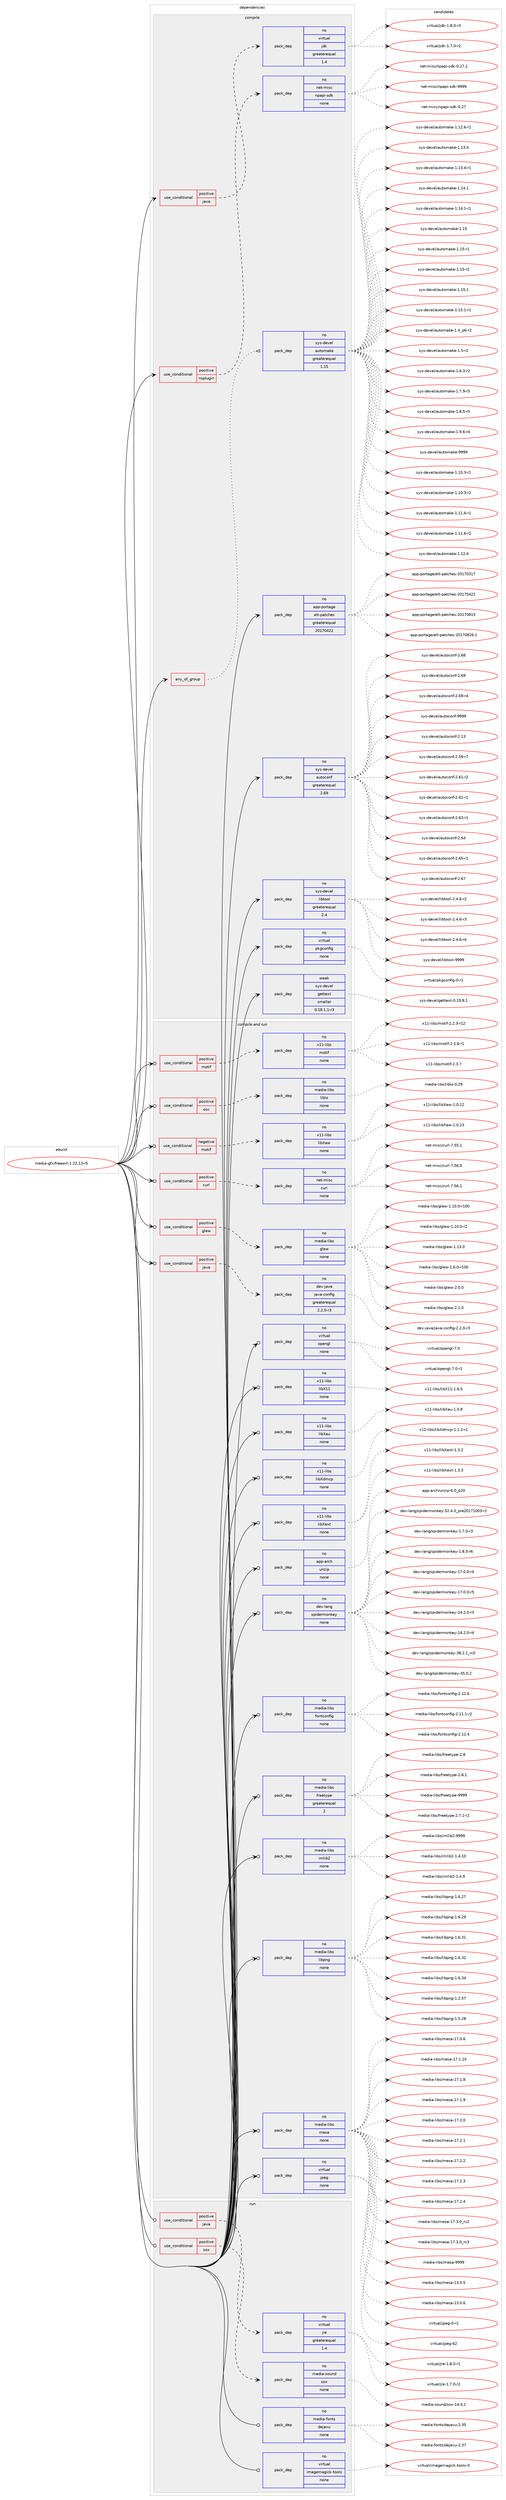 digraph prolog {

# *************
# Graph options
# *************

newrank=true;
concentrate=true;
compound=true;
graph [rankdir=LR,fontname=Helvetica,fontsize=10,ranksep=1.5];#, ranksep=2.5, nodesep=0.2];
edge  [arrowhead=vee];
node  [fontname=Helvetica,fontsize=10];

# **********
# The ebuild
# **********

subgraph cluster_leftcol {
color=gray;
rank=same;
label=<<i>ebuild</i>>;
id [label="media-gfx/freewrl-1.22.13-r5", color=red, width=4, href="../media-gfx/freewrl-1.22.13-r5.svg"];
}

# ****************
# The dependencies
# ****************

subgraph cluster_midcol {
color=gray;
label=<<i>dependencies</i>>;
subgraph cluster_compile {
fillcolor="#eeeeee";
style=filled;
label=<<i>compile</i>>;
subgraph any5252 {
dependency352896 [label=<<TABLE BORDER="0" CELLBORDER="1" CELLSPACING="0" CELLPADDING="4"><TR><TD CELLPADDING="10">any_of_group</TD></TR></TABLE>>, shape=none, color=red];subgraph pack260228 {
dependency352897 [label=<<TABLE BORDER="0" CELLBORDER="1" CELLSPACING="0" CELLPADDING="4" WIDTH="220"><TR><TD ROWSPAN="6" CELLPADDING="30">pack_dep</TD></TR><TR><TD WIDTH="110">no</TD></TR><TR><TD>sys-devel</TD></TR><TR><TD>automake</TD></TR><TR><TD>greaterequal</TD></TR><TR><TD>1.15</TD></TR></TABLE>>, shape=none, color=blue];
}
dependency352896:e -> dependency352897:w [weight=20,style="dotted",arrowhead="oinv"];
}
id:e -> dependency352896:w [weight=20,style="solid",arrowhead="vee"];
subgraph cond87311 {
dependency352898 [label=<<TABLE BORDER="0" CELLBORDER="1" CELLSPACING="0" CELLPADDING="4"><TR><TD ROWSPAN="3" CELLPADDING="10">use_conditional</TD></TR><TR><TD>positive</TD></TR><TR><TD>java</TD></TR></TABLE>>, shape=none, color=red];
subgraph pack260229 {
dependency352899 [label=<<TABLE BORDER="0" CELLBORDER="1" CELLSPACING="0" CELLPADDING="4" WIDTH="220"><TR><TD ROWSPAN="6" CELLPADDING="30">pack_dep</TD></TR><TR><TD WIDTH="110">no</TD></TR><TR><TD>virtual</TD></TR><TR><TD>jdk</TD></TR><TR><TD>greaterequal</TD></TR><TR><TD>1.4</TD></TR></TABLE>>, shape=none, color=blue];
}
dependency352898:e -> dependency352899:w [weight=20,style="dashed",arrowhead="vee"];
}
id:e -> dependency352898:w [weight=20,style="solid",arrowhead="vee"];
subgraph cond87312 {
dependency352900 [label=<<TABLE BORDER="0" CELLBORDER="1" CELLSPACING="0" CELLPADDING="4"><TR><TD ROWSPAN="3" CELLPADDING="10">use_conditional</TD></TR><TR><TD>positive</TD></TR><TR><TD>nsplugin</TD></TR></TABLE>>, shape=none, color=red];
subgraph pack260230 {
dependency352901 [label=<<TABLE BORDER="0" CELLBORDER="1" CELLSPACING="0" CELLPADDING="4" WIDTH="220"><TR><TD ROWSPAN="6" CELLPADDING="30">pack_dep</TD></TR><TR><TD WIDTH="110">no</TD></TR><TR><TD>net-misc</TD></TR><TR><TD>npapi-sdk</TD></TR><TR><TD>none</TD></TR><TR><TD></TD></TR></TABLE>>, shape=none, color=blue];
}
dependency352900:e -> dependency352901:w [weight=20,style="dashed",arrowhead="vee"];
}
id:e -> dependency352900:w [weight=20,style="solid",arrowhead="vee"];
subgraph pack260231 {
dependency352902 [label=<<TABLE BORDER="0" CELLBORDER="1" CELLSPACING="0" CELLPADDING="4" WIDTH="220"><TR><TD ROWSPAN="6" CELLPADDING="30">pack_dep</TD></TR><TR><TD WIDTH="110">no</TD></TR><TR><TD>app-portage</TD></TR><TR><TD>elt-patches</TD></TR><TR><TD>greaterequal</TD></TR><TR><TD>20170422</TD></TR></TABLE>>, shape=none, color=blue];
}
id:e -> dependency352902:w [weight=20,style="solid",arrowhead="vee"];
subgraph pack260232 {
dependency352903 [label=<<TABLE BORDER="0" CELLBORDER="1" CELLSPACING="0" CELLPADDING="4" WIDTH="220"><TR><TD ROWSPAN="6" CELLPADDING="30">pack_dep</TD></TR><TR><TD WIDTH="110">no</TD></TR><TR><TD>sys-devel</TD></TR><TR><TD>autoconf</TD></TR><TR><TD>greaterequal</TD></TR><TR><TD>2.69</TD></TR></TABLE>>, shape=none, color=blue];
}
id:e -> dependency352903:w [weight=20,style="solid",arrowhead="vee"];
subgraph pack260233 {
dependency352904 [label=<<TABLE BORDER="0" CELLBORDER="1" CELLSPACING="0" CELLPADDING="4" WIDTH="220"><TR><TD ROWSPAN="6" CELLPADDING="30">pack_dep</TD></TR><TR><TD WIDTH="110">no</TD></TR><TR><TD>sys-devel</TD></TR><TR><TD>libtool</TD></TR><TR><TD>greaterequal</TD></TR><TR><TD>2.4</TD></TR></TABLE>>, shape=none, color=blue];
}
id:e -> dependency352904:w [weight=20,style="solid",arrowhead="vee"];
subgraph pack260234 {
dependency352905 [label=<<TABLE BORDER="0" CELLBORDER="1" CELLSPACING="0" CELLPADDING="4" WIDTH="220"><TR><TD ROWSPAN="6" CELLPADDING="30">pack_dep</TD></TR><TR><TD WIDTH="110">no</TD></TR><TR><TD>virtual</TD></TR><TR><TD>pkgconfig</TD></TR><TR><TD>none</TD></TR><TR><TD></TD></TR></TABLE>>, shape=none, color=blue];
}
id:e -> dependency352905:w [weight=20,style="solid",arrowhead="vee"];
subgraph pack260235 {
dependency352906 [label=<<TABLE BORDER="0" CELLBORDER="1" CELLSPACING="0" CELLPADDING="4" WIDTH="220"><TR><TD ROWSPAN="6" CELLPADDING="30">pack_dep</TD></TR><TR><TD WIDTH="110">weak</TD></TR><TR><TD>sys-devel</TD></TR><TR><TD>gettext</TD></TR><TR><TD>smaller</TD></TR><TR><TD>0.18.1.1-r3</TD></TR></TABLE>>, shape=none, color=blue];
}
id:e -> dependency352906:w [weight=20,style="solid",arrowhead="vee"];
}
subgraph cluster_compileandrun {
fillcolor="#eeeeee";
style=filled;
label=<<i>compile and run</i>>;
subgraph cond87313 {
dependency352907 [label=<<TABLE BORDER="0" CELLBORDER="1" CELLSPACING="0" CELLPADDING="4"><TR><TD ROWSPAN="3" CELLPADDING="10">use_conditional</TD></TR><TR><TD>negative</TD></TR><TR><TD>motif</TD></TR></TABLE>>, shape=none, color=red];
subgraph pack260236 {
dependency352908 [label=<<TABLE BORDER="0" CELLBORDER="1" CELLSPACING="0" CELLPADDING="4" WIDTH="220"><TR><TD ROWSPAN="6" CELLPADDING="30">pack_dep</TD></TR><TR><TD WIDTH="110">no</TD></TR><TR><TD>x11-libs</TD></TR><TR><TD>libXaw</TD></TR><TR><TD>none</TD></TR><TR><TD></TD></TR></TABLE>>, shape=none, color=blue];
}
dependency352907:e -> dependency352908:w [weight=20,style="dashed",arrowhead="vee"];
}
id:e -> dependency352907:w [weight=20,style="solid",arrowhead="odotvee"];
subgraph cond87314 {
dependency352909 [label=<<TABLE BORDER="0" CELLBORDER="1" CELLSPACING="0" CELLPADDING="4"><TR><TD ROWSPAN="3" CELLPADDING="10">use_conditional</TD></TR><TR><TD>positive</TD></TR><TR><TD>curl</TD></TR></TABLE>>, shape=none, color=red];
subgraph pack260237 {
dependency352910 [label=<<TABLE BORDER="0" CELLBORDER="1" CELLSPACING="0" CELLPADDING="4" WIDTH="220"><TR><TD ROWSPAN="6" CELLPADDING="30">pack_dep</TD></TR><TR><TD WIDTH="110">no</TD></TR><TR><TD>net-misc</TD></TR><TR><TD>curl</TD></TR><TR><TD>none</TD></TR><TR><TD></TD></TR></TABLE>>, shape=none, color=blue];
}
dependency352909:e -> dependency352910:w [weight=20,style="dashed",arrowhead="vee"];
}
id:e -> dependency352909:w [weight=20,style="solid",arrowhead="odotvee"];
subgraph cond87315 {
dependency352911 [label=<<TABLE BORDER="0" CELLBORDER="1" CELLSPACING="0" CELLPADDING="4"><TR><TD ROWSPAN="3" CELLPADDING="10">use_conditional</TD></TR><TR><TD>positive</TD></TR><TR><TD>glew</TD></TR></TABLE>>, shape=none, color=red];
subgraph pack260238 {
dependency352912 [label=<<TABLE BORDER="0" CELLBORDER="1" CELLSPACING="0" CELLPADDING="4" WIDTH="220"><TR><TD ROWSPAN="6" CELLPADDING="30">pack_dep</TD></TR><TR><TD WIDTH="110">no</TD></TR><TR><TD>media-libs</TD></TR><TR><TD>glew</TD></TR><TR><TD>none</TD></TR><TR><TD></TD></TR></TABLE>>, shape=none, color=blue];
}
dependency352911:e -> dependency352912:w [weight=20,style="dashed",arrowhead="vee"];
}
id:e -> dependency352911:w [weight=20,style="solid",arrowhead="odotvee"];
subgraph cond87316 {
dependency352913 [label=<<TABLE BORDER="0" CELLBORDER="1" CELLSPACING="0" CELLPADDING="4"><TR><TD ROWSPAN="3" CELLPADDING="10">use_conditional</TD></TR><TR><TD>positive</TD></TR><TR><TD>java</TD></TR></TABLE>>, shape=none, color=red];
subgraph pack260239 {
dependency352914 [label=<<TABLE BORDER="0" CELLBORDER="1" CELLSPACING="0" CELLPADDING="4" WIDTH="220"><TR><TD ROWSPAN="6" CELLPADDING="30">pack_dep</TD></TR><TR><TD WIDTH="110">no</TD></TR><TR><TD>dev-java</TD></TR><TR><TD>java-config</TD></TR><TR><TD>greaterequal</TD></TR><TR><TD>2.2.0-r3</TD></TR></TABLE>>, shape=none, color=blue];
}
dependency352913:e -> dependency352914:w [weight=20,style="dashed",arrowhead="vee"];
}
id:e -> dependency352913:w [weight=20,style="solid",arrowhead="odotvee"];
subgraph cond87317 {
dependency352915 [label=<<TABLE BORDER="0" CELLBORDER="1" CELLSPACING="0" CELLPADDING="4"><TR><TD ROWSPAN="3" CELLPADDING="10">use_conditional</TD></TR><TR><TD>positive</TD></TR><TR><TD>motif</TD></TR></TABLE>>, shape=none, color=red];
subgraph pack260240 {
dependency352916 [label=<<TABLE BORDER="0" CELLBORDER="1" CELLSPACING="0" CELLPADDING="4" WIDTH="220"><TR><TD ROWSPAN="6" CELLPADDING="30">pack_dep</TD></TR><TR><TD WIDTH="110">no</TD></TR><TR><TD>x11-libs</TD></TR><TR><TD>motif</TD></TR><TR><TD>none</TD></TR><TR><TD></TD></TR></TABLE>>, shape=none, color=blue];
}
dependency352915:e -> dependency352916:w [weight=20,style="dashed",arrowhead="vee"];
}
id:e -> dependency352915:w [weight=20,style="solid",arrowhead="odotvee"];
subgraph cond87318 {
dependency352917 [label=<<TABLE BORDER="0" CELLBORDER="1" CELLSPACING="0" CELLPADDING="4"><TR><TD ROWSPAN="3" CELLPADDING="10">use_conditional</TD></TR><TR><TD>positive</TD></TR><TR><TD>osc</TD></TR></TABLE>>, shape=none, color=red];
subgraph pack260241 {
dependency352918 [label=<<TABLE BORDER="0" CELLBORDER="1" CELLSPACING="0" CELLPADDING="4" WIDTH="220"><TR><TD ROWSPAN="6" CELLPADDING="30">pack_dep</TD></TR><TR><TD WIDTH="110">no</TD></TR><TR><TD>media-libs</TD></TR><TR><TD>liblo</TD></TR><TR><TD>none</TD></TR><TR><TD></TD></TR></TABLE>>, shape=none, color=blue];
}
dependency352917:e -> dependency352918:w [weight=20,style="dashed",arrowhead="vee"];
}
id:e -> dependency352917:w [weight=20,style="solid",arrowhead="odotvee"];
subgraph pack260242 {
dependency352919 [label=<<TABLE BORDER="0" CELLBORDER="1" CELLSPACING="0" CELLPADDING="4" WIDTH="220"><TR><TD ROWSPAN="6" CELLPADDING="30">pack_dep</TD></TR><TR><TD WIDTH="110">no</TD></TR><TR><TD>app-arch</TD></TR><TR><TD>unzip</TD></TR><TR><TD>none</TD></TR><TR><TD></TD></TR></TABLE>>, shape=none, color=blue];
}
id:e -> dependency352919:w [weight=20,style="solid",arrowhead="odotvee"];
subgraph pack260243 {
dependency352920 [label=<<TABLE BORDER="0" CELLBORDER="1" CELLSPACING="0" CELLPADDING="4" WIDTH="220"><TR><TD ROWSPAN="6" CELLPADDING="30">pack_dep</TD></TR><TR><TD WIDTH="110">no</TD></TR><TR><TD>dev-lang</TD></TR><TR><TD>spidermonkey</TD></TR><TR><TD>none</TD></TR><TR><TD></TD></TR></TABLE>>, shape=none, color=blue];
}
id:e -> dependency352920:w [weight=20,style="solid",arrowhead="odotvee"];
subgraph pack260244 {
dependency352921 [label=<<TABLE BORDER="0" CELLBORDER="1" CELLSPACING="0" CELLPADDING="4" WIDTH="220"><TR><TD ROWSPAN="6" CELLPADDING="30">pack_dep</TD></TR><TR><TD WIDTH="110">no</TD></TR><TR><TD>media-libs</TD></TR><TR><TD>fontconfig</TD></TR><TR><TD>none</TD></TR><TR><TD></TD></TR></TABLE>>, shape=none, color=blue];
}
id:e -> dependency352921:w [weight=20,style="solid",arrowhead="odotvee"];
subgraph pack260245 {
dependency352922 [label=<<TABLE BORDER="0" CELLBORDER="1" CELLSPACING="0" CELLPADDING="4" WIDTH="220"><TR><TD ROWSPAN="6" CELLPADDING="30">pack_dep</TD></TR><TR><TD WIDTH="110">no</TD></TR><TR><TD>media-libs</TD></TR><TR><TD>freetype</TD></TR><TR><TD>greaterequal</TD></TR><TR><TD>2</TD></TR></TABLE>>, shape=none, color=blue];
}
id:e -> dependency352922:w [weight=20,style="solid",arrowhead="odotvee"];
subgraph pack260246 {
dependency352923 [label=<<TABLE BORDER="0" CELLBORDER="1" CELLSPACING="0" CELLPADDING="4" WIDTH="220"><TR><TD ROWSPAN="6" CELLPADDING="30">pack_dep</TD></TR><TR><TD WIDTH="110">no</TD></TR><TR><TD>media-libs</TD></TR><TR><TD>imlib2</TD></TR><TR><TD>none</TD></TR><TR><TD></TD></TR></TABLE>>, shape=none, color=blue];
}
id:e -> dependency352923:w [weight=20,style="solid",arrowhead="odotvee"];
subgraph pack260247 {
dependency352924 [label=<<TABLE BORDER="0" CELLBORDER="1" CELLSPACING="0" CELLPADDING="4" WIDTH="220"><TR><TD ROWSPAN="6" CELLPADDING="30">pack_dep</TD></TR><TR><TD WIDTH="110">no</TD></TR><TR><TD>media-libs</TD></TR><TR><TD>libpng</TD></TR><TR><TD>none</TD></TR><TR><TD></TD></TR></TABLE>>, shape=none, color=blue];
}
id:e -> dependency352924:w [weight=20,style="solid",arrowhead="odotvee"];
subgraph pack260248 {
dependency352925 [label=<<TABLE BORDER="0" CELLBORDER="1" CELLSPACING="0" CELLPADDING="4" WIDTH="220"><TR><TD ROWSPAN="6" CELLPADDING="30">pack_dep</TD></TR><TR><TD WIDTH="110">no</TD></TR><TR><TD>media-libs</TD></TR><TR><TD>mesa</TD></TR><TR><TD>none</TD></TR><TR><TD></TD></TR></TABLE>>, shape=none, color=blue];
}
id:e -> dependency352925:w [weight=20,style="solid",arrowhead="odotvee"];
subgraph pack260249 {
dependency352926 [label=<<TABLE BORDER="0" CELLBORDER="1" CELLSPACING="0" CELLPADDING="4" WIDTH="220"><TR><TD ROWSPAN="6" CELLPADDING="30">pack_dep</TD></TR><TR><TD WIDTH="110">no</TD></TR><TR><TD>virtual</TD></TR><TR><TD>jpeg</TD></TR><TR><TD>none</TD></TR><TR><TD></TD></TR></TABLE>>, shape=none, color=blue];
}
id:e -> dependency352926:w [weight=20,style="solid",arrowhead="odotvee"];
subgraph pack260250 {
dependency352927 [label=<<TABLE BORDER="0" CELLBORDER="1" CELLSPACING="0" CELLPADDING="4" WIDTH="220"><TR><TD ROWSPAN="6" CELLPADDING="30">pack_dep</TD></TR><TR><TD WIDTH="110">no</TD></TR><TR><TD>virtual</TD></TR><TR><TD>opengl</TD></TR><TR><TD>none</TD></TR><TR><TD></TD></TR></TABLE>>, shape=none, color=blue];
}
id:e -> dependency352927:w [weight=20,style="solid",arrowhead="odotvee"];
subgraph pack260251 {
dependency352928 [label=<<TABLE BORDER="0" CELLBORDER="1" CELLSPACING="0" CELLPADDING="4" WIDTH="220"><TR><TD ROWSPAN="6" CELLPADDING="30">pack_dep</TD></TR><TR><TD WIDTH="110">no</TD></TR><TR><TD>x11-libs</TD></TR><TR><TD>libX11</TD></TR><TR><TD>none</TD></TR><TR><TD></TD></TR></TABLE>>, shape=none, color=blue];
}
id:e -> dependency352928:w [weight=20,style="solid",arrowhead="odotvee"];
subgraph pack260252 {
dependency352929 [label=<<TABLE BORDER="0" CELLBORDER="1" CELLSPACING="0" CELLPADDING="4" WIDTH="220"><TR><TD ROWSPAN="6" CELLPADDING="30">pack_dep</TD></TR><TR><TD WIDTH="110">no</TD></TR><TR><TD>x11-libs</TD></TR><TR><TD>libXau</TD></TR><TR><TD>none</TD></TR><TR><TD></TD></TR></TABLE>>, shape=none, color=blue];
}
id:e -> dependency352929:w [weight=20,style="solid",arrowhead="odotvee"];
subgraph pack260253 {
dependency352930 [label=<<TABLE BORDER="0" CELLBORDER="1" CELLSPACING="0" CELLPADDING="4" WIDTH="220"><TR><TD ROWSPAN="6" CELLPADDING="30">pack_dep</TD></TR><TR><TD WIDTH="110">no</TD></TR><TR><TD>x11-libs</TD></TR><TR><TD>libXdmcp</TD></TR><TR><TD>none</TD></TR><TR><TD></TD></TR></TABLE>>, shape=none, color=blue];
}
id:e -> dependency352930:w [weight=20,style="solid",arrowhead="odotvee"];
subgraph pack260254 {
dependency352931 [label=<<TABLE BORDER="0" CELLBORDER="1" CELLSPACING="0" CELLPADDING="4" WIDTH="220"><TR><TD ROWSPAN="6" CELLPADDING="30">pack_dep</TD></TR><TR><TD WIDTH="110">no</TD></TR><TR><TD>x11-libs</TD></TR><TR><TD>libXext</TD></TR><TR><TD>none</TD></TR><TR><TD></TD></TR></TABLE>>, shape=none, color=blue];
}
id:e -> dependency352931:w [weight=20,style="solid",arrowhead="odotvee"];
}
subgraph cluster_run {
fillcolor="#eeeeee";
style=filled;
label=<<i>run</i>>;
subgraph cond87319 {
dependency352932 [label=<<TABLE BORDER="0" CELLBORDER="1" CELLSPACING="0" CELLPADDING="4"><TR><TD ROWSPAN="3" CELLPADDING="10">use_conditional</TD></TR><TR><TD>positive</TD></TR><TR><TD>java</TD></TR></TABLE>>, shape=none, color=red];
subgraph pack260255 {
dependency352933 [label=<<TABLE BORDER="0" CELLBORDER="1" CELLSPACING="0" CELLPADDING="4" WIDTH="220"><TR><TD ROWSPAN="6" CELLPADDING="30">pack_dep</TD></TR><TR><TD WIDTH="110">no</TD></TR><TR><TD>virtual</TD></TR><TR><TD>jre</TD></TR><TR><TD>greaterequal</TD></TR><TR><TD>1.4</TD></TR></TABLE>>, shape=none, color=blue];
}
dependency352932:e -> dependency352933:w [weight=20,style="dashed",arrowhead="vee"];
}
id:e -> dependency352932:w [weight=20,style="solid",arrowhead="odot"];
subgraph cond87320 {
dependency352934 [label=<<TABLE BORDER="0" CELLBORDER="1" CELLSPACING="0" CELLPADDING="4"><TR><TD ROWSPAN="3" CELLPADDING="10">use_conditional</TD></TR><TR><TD>positive</TD></TR><TR><TD>sox</TD></TR></TABLE>>, shape=none, color=red];
subgraph pack260256 {
dependency352935 [label=<<TABLE BORDER="0" CELLBORDER="1" CELLSPACING="0" CELLPADDING="4" WIDTH="220"><TR><TD ROWSPAN="6" CELLPADDING="30">pack_dep</TD></TR><TR><TD WIDTH="110">no</TD></TR><TR><TD>media-sound</TD></TR><TR><TD>sox</TD></TR><TR><TD>none</TD></TR><TR><TD></TD></TR></TABLE>>, shape=none, color=blue];
}
dependency352934:e -> dependency352935:w [weight=20,style="dashed",arrowhead="vee"];
}
id:e -> dependency352934:w [weight=20,style="solid",arrowhead="odot"];
subgraph pack260257 {
dependency352936 [label=<<TABLE BORDER="0" CELLBORDER="1" CELLSPACING="0" CELLPADDING="4" WIDTH="220"><TR><TD ROWSPAN="6" CELLPADDING="30">pack_dep</TD></TR><TR><TD WIDTH="110">no</TD></TR><TR><TD>media-fonts</TD></TR><TR><TD>dejavu</TD></TR><TR><TD>none</TD></TR><TR><TD></TD></TR></TABLE>>, shape=none, color=blue];
}
id:e -> dependency352936:w [weight=20,style="solid",arrowhead="odot"];
subgraph pack260258 {
dependency352937 [label=<<TABLE BORDER="0" CELLBORDER="1" CELLSPACING="0" CELLPADDING="4" WIDTH="220"><TR><TD ROWSPAN="6" CELLPADDING="30">pack_dep</TD></TR><TR><TD WIDTH="110">no</TD></TR><TR><TD>virtual</TD></TR><TR><TD>imagemagick-tools</TD></TR><TR><TD>none</TD></TR><TR><TD></TD></TR></TABLE>>, shape=none, color=blue];
}
id:e -> dependency352937:w [weight=20,style="solid",arrowhead="odot"];
}
}

# **************
# The candidates
# **************

subgraph cluster_choices {
rank=same;
color=gray;
label=<<i>candidates</i>>;

subgraph choice260228 {
color=black;
nodesep=1;
choice11512111545100101118101108479711711611110997107101454946494846514511449 [label="sys-devel/automake-1.10.3-r1", color=red, width=4,href="../sys-devel/automake-1.10.3-r1.svg"];
choice11512111545100101118101108479711711611110997107101454946494846514511450 [label="sys-devel/automake-1.10.3-r2", color=red, width=4,href="../sys-devel/automake-1.10.3-r2.svg"];
choice11512111545100101118101108479711711611110997107101454946494946544511449 [label="sys-devel/automake-1.11.6-r1", color=red, width=4,href="../sys-devel/automake-1.11.6-r1.svg"];
choice11512111545100101118101108479711711611110997107101454946494946544511450 [label="sys-devel/automake-1.11.6-r2", color=red, width=4,href="../sys-devel/automake-1.11.6-r2.svg"];
choice1151211154510010111810110847971171161111099710710145494649504654 [label="sys-devel/automake-1.12.6", color=red, width=4,href="../sys-devel/automake-1.12.6.svg"];
choice11512111545100101118101108479711711611110997107101454946495046544511449 [label="sys-devel/automake-1.12.6-r1", color=red, width=4,href="../sys-devel/automake-1.12.6-r1.svg"];
choice1151211154510010111810110847971171161111099710710145494649514652 [label="sys-devel/automake-1.13.4", color=red, width=4,href="../sys-devel/automake-1.13.4.svg"];
choice11512111545100101118101108479711711611110997107101454946495146524511449 [label="sys-devel/automake-1.13.4-r1", color=red, width=4,href="../sys-devel/automake-1.13.4-r1.svg"];
choice1151211154510010111810110847971171161111099710710145494649524649 [label="sys-devel/automake-1.14.1", color=red, width=4,href="../sys-devel/automake-1.14.1.svg"];
choice11512111545100101118101108479711711611110997107101454946495246494511449 [label="sys-devel/automake-1.14.1-r1", color=red, width=4,href="../sys-devel/automake-1.14.1-r1.svg"];
choice115121115451001011181011084797117116111109971071014549464953 [label="sys-devel/automake-1.15", color=red, width=4,href="../sys-devel/automake-1.15.svg"];
choice1151211154510010111810110847971171161111099710710145494649534511449 [label="sys-devel/automake-1.15-r1", color=red, width=4,href="../sys-devel/automake-1.15-r1.svg"];
choice1151211154510010111810110847971171161111099710710145494649534511450 [label="sys-devel/automake-1.15-r2", color=red, width=4,href="../sys-devel/automake-1.15-r2.svg"];
choice1151211154510010111810110847971171161111099710710145494649534649 [label="sys-devel/automake-1.15.1", color=red, width=4,href="../sys-devel/automake-1.15.1.svg"];
choice11512111545100101118101108479711711611110997107101454946495346494511449 [label="sys-devel/automake-1.15.1-r1", color=red, width=4,href="../sys-devel/automake-1.15.1-r1.svg"];
choice115121115451001011181011084797117116111109971071014549465295112544511450 [label="sys-devel/automake-1.4_p6-r2", color=red, width=4,href="../sys-devel/automake-1.4_p6-r2.svg"];
choice11512111545100101118101108479711711611110997107101454946534511450 [label="sys-devel/automake-1.5-r2", color=red, width=4,href="../sys-devel/automake-1.5-r2.svg"];
choice115121115451001011181011084797117116111109971071014549465446514511450 [label="sys-devel/automake-1.6.3-r2", color=red, width=4,href="../sys-devel/automake-1.6.3-r2.svg"];
choice115121115451001011181011084797117116111109971071014549465546574511451 [label="sys-devel/automake-1.7.9-r3", color=red, width=4,href="../sys-devel/automake-1.7.9-r3.svg"];
choice115121115451001011181011084797117116111109971071014549465646534511453 [label="sys-devel/automake-1.8.5-r5", color=red, width=4,href="../sys-devel/automake-1.8.5-r5.svg"];
choice115121115451001011181011084797117116111109971071014549465746544511452 [label="sys-devel/automake-1.9.6-r4", color=red, width=4,href="../sys-devel/automake-1.9.6-r4.svg"];
choice115121115451001011181011084797117116111109971071014557575757 [label="sys-devel/automake-9999", color=red, width=4,href="../sys-devel/automake-9999.svg"];
dependency352897:e -> choice11512111545100101118101108479711711611110997107101454946494846514511449:w [style=dotted,weight="100"];
dependency352897:e -> choice11512111545100101118101108479711711611110997107101454946494846514511450:w [style=dotted,weight="100"];
dependency352897:e -> choice11512111545100101118101108479711711611110997107101454946494946544511449:w [style=dotted,weight="100"];
dependency352897:e -> choice11512111545100101118101108479711711611110997107101454946494946544511450:w [style=dotted,weight="100"];
dependency352897:e -> choice1151211154510010111810110847971171161111099710710145494649504654:w [style=dotted,weight="100"];
dependency352897:e -> choice11512111545100101118101108479711711611110997107101454946495046544511449:w [style=dotted,weight="100"];
dependency352897:e -> choice1151211154510010111810110847971171161111099710710145494649514652:w [style=dotted,weight="100"];
dependency352897:e -> choice11512111545100101118101108479711711611110997107101454946495146524511449:w [style=dotted,weight="100"];
dependency352897:e -> choice1151211154510010111810110847971171161111099710710145494649524649:w [style=dotted,weight="100"];
dependency352897:e -> choice11512111545100101118101108479711711611110997107101454946495246494511449:w [style=dotted,weight="100"];
dependency352897:e -> choice115121115451001011181011084797117116111109971071014549464953:w [style=dotted,weight="100"];
dependency352897:e -> choice1151211154510010111810110847971171161111099710710145494649534511449:w [style=dotted,weight="100"];
dependency352897:e -> choice1151211154510010111810110847971171161111099710710145494649534511450:w [style=dotted,weight="100"];
dependency352897:e -> choice1151211154510010111810110847971171161111099710710145494649534649:w [style=dotted,weight="100"];
dependency352897:e -> choice11512111545100101118101108479711711611110997107101454946495346494511449:w [style=dotted,weight="100"];
dependency352897:e -> choice115121115451001011181011084797117116111109971071014549465295112544511450:w [style=dotted,weight="100"];
dependency352897:e -> choice11512111545100101118101108479711711611110997107101454946534511450:w [style=dotted,weight="100"];
dependency352897:e -> choice115121115451001011181011084797117116111109971071014549465446514511450:w [style=dotted,weight="100"];
dependency352897:e -> choice115121115451001011181011084797117116111109971071014549465546574511451:w [style=dotted,weight="100"];
dependency352897:e -> choice115121115451001011181011084797117116111109971071014549465646534511453:w [style=dotted,weight="100"];
dependency352897:e -> choice115121115451001011181011084797117116111109971071014549465746544511452:w [style=dotted,weight="100"];
dependency352897:e -> choice115121115451001011181011084797117116111109971071014557575757:w [style=dotted,weight="100"];
}
subgraph choice260229 {
color=black;
nodesep=1;
choice11810511411611797108471061001074549465546484511450 [label="virtual/jdk-1.7.0-r2", color=red, width=4,href="../virtual/jdk-1.7.0-r2.svg"];
choice11810511411611797108471061001074549465646484511451 [label="virtual/jdk-1.8.0-r3", color=red, width=4,href="../virtual/jdk-1.8.0-r3.svg"];
dependency352899:e -> choice11810511411611797108471061001074549465546484511450:w [style=dotted,weight="100"];
dependency352899:e -> choice11810511411611797108471061001074549465646484511451:w [style=dotted,weight="100"];
}
subgraph choice260230 {
color=black;
nodesep=1;
choice11010111645109105115994711011297112105451151001074548465055 [label="net-misc/npapi-sdk-0.27", color=red, width=4,href="../net-misc/npapi-sdk-0.27.svg"];
choice110101116451091051159947110112971121054511510010745484650554650 [label="net-misc/npapi-sdk-0.27.2", color=red, width=4,href="../net-misc/npapi-sdk-0.27.2.svg"];
choice11010111645109105115994711011297112105451151001074557575757 [label="net-misc/npapi-sdk-9999", color=red, width=4,href="../net-misc/npapi-sdk-9999.svg"];
dependency352901:e -> choice11010111645109105115994711011297112105451151001074548465055:w [style=dotted,weight="100"];
dependency352901:e -> choice110101116451091051159947110112971121054511510010745484650554650:w [style=dotted,weight="100"];
dependency352901:e -> choice11010111645109105115994711011297112105451151001074557575757:w [style=dotted,weight="100"];
}
subgraph choice260231 {
color=black;
nodesep=1;
choice97112112451121111141169710310147101108116451129711699104101115455048495548514955 [label="app-portage/elt-patches-20170317", color=red, width=4,href="../app-portage/elt-patches-20170317.svg"];
choice97112112451121111141169710310147101108116451129711699104101115455048495548525050 [label="app-portage/elt-patches-20170422", color=red, width=4,href="../app-portage/elt-patches-20170422.svg"];
choice97112112451121111141169710310147101108116451129711699104101115455048495548564953 [label="app-portage/elt-patches-20170815", color=red, width=4,href="../app-portage/elt-patches-20170815.svg"];
choice971121124511211111411697103101471011081164511297116991041011154550484955485650544649 [label="app-portage/elt-patches-20170826.1", color=red, width=4,href="../app-portage/elt-patches-20170826.1.svg"];
dependency352902:e -> choice97112112451121111141169710310147101108116451129711699104101115455048495548514955:w [style=dotted,weight="100"];
dependency352902:e -> choice97112112451121111141169710310147101108116451129711699104101115455048495548525050:w [style=dotted,weight="100"];
dependency352902:e -> choice97112112451121111141169710310147101108116451129711699104101115455048495548564953:w [style=dotted,weight="100"];
dependency352902:e -> choice971121124511211111411697103101471011081164511297116991041011154550484955485650544649:w [style=dotted,weight="100"];
}
subgraph choice260232 {
color=black;
nodesep=1;
choice115121115451001011181011084797117116111991111101024550464951 [label="sys-devel/autoconf-2.13", color=red, width=4,href="../sys-devel/autoconf-2.13.svg"];
choice1151211154510010111810110847971171161119911111010245504653574511455 [label="sys-devel/autoconf-2.59-r7", color=red, width=4,href="../sys-devel/autoconf-2.59-r7.svg"];
choice1151211154510010111810110847971171161119911111010245504654494511450 [label="sys-devel/autoconf-2.61-r2", color=red, width=4,href="../sys-devel/autoconf-2.61-r2.svg"];
choice1151211154510010111810110847971171161119911111010245504654504511449 [label="sys-devel/autoconf-2.62-r1", color=red, width=4,href="../sys-devel/autoconf-2.62-r1.svg"];
choice1151211154510010111810110847971171161119911111010245504654514511449 [label="sys-devel/autoconf-2.63-r1", color=red, width=4,href="../sys-devel/autoconf-2.63-r1.svg"];
choice115121115451001011181011084797117116111991111101024550465452 [label="sys-devel/autoconf-2.64", color=red, width=4,href="../sys-devel/autoconf-2.64.svg"];
choice1151211154510010111810110847971171161119911111010245504654534511449 [label="sys-devel/autoconf-2.65-r1", color=red, width=4,href="../sys-devel/autoconf-2.65-r1.svg"];
choice115121115451001011181011084797117116111991111101024550465455 [label="sys-devel/autoconf-2.67", color=red, width=4,href="../sys-devel/autoconf-2.67.svg"];
choice115121115451001011181011084797117116111991111101024550465456 [label="sys-devel/autoconf-2.68", color=red, width=4,href="../sys-devel/autoconf-2.68.svg"];
choice115121115451001011181011084797117116111991111101024550465457 [label="sys-devel/autoconf-2.69", color=red, width=4,href="../sys-devel/autoconf-2.69.svg"];
choice1151211154510010111810110847971171161119911111010245504654574511452 [label="sys-devel/autoconf-2.69-r4", color=red, width=4,href="../sys-devel/autoconf-2.69-r4.svg"];
choice115121115451001011181011084797117116111991111101024557575757 [label="sys-devel/autoconf-9999", color=red, width=4,href="../sys-devel/autoconf-9999.svg"];
dependency352903:e -> choice115121115451001011181011084797117116111991111101024550464951:w [style=dotted,weight="100"];
dependency352903:e -> choice1151211154510010111810110847971171161119911111010245504653574511455:w [style=dotted,weight="100"];
dependency352903:e -> choice1151211154510010111810110847971171161119911111010245504654494511450:w [style=dotted,weight="100"];
dependency352903:e -> choice1151211154510010111810110847971171161119911111010245504654504511449:w [style=dotted,weight="100"];
dependency352903:e -> choice1151211154510010111810110847971171161119911111010245504654514511449:w [style=dotted,weight="100"];
dependency352903:e -> choice115121115451001011181011084797117116111991111101024550465452:w [style=dotted,weight="100"];
dependency352903:e -> choice1151211154510010111810110847971171161119911111010245504654534511449:w [style=dotted,weight="100"];
dependency352903:e -> choice115121115451001011181011084797117116111991111101024550465455:w [style=dotted,weight="100"];
dependency352903:e -> choice115121115451001011181011084797117116111991111101024550465456:w [style=dotted,weight="100"];
dependency352903:e -> choice115121115451001011181011084797117116111991111101024550465457:w [style=dotted,weight="100"];
dependency352903:e -> choice1151211154510010111810110847971171161119911111010245504654574511452:w [style=dotted,weight="100"];
dependency352903:e -> choice115121115451001011181011084797117116111991111101024557575757:w [style=dotted,weight="100"];
}
subgraph choice260233 {
color=black;
nodesep=1;
choice1151211154510010111810110847108105981161111111084550465246544511450 [label="sys-devel/libtool-2.4.6-r2", color=red, width=4,href="../sys-devel/libtool-2.4.6-r2.svg"];
choice1151211154510010111810110847108105981161111111084550465246544511451 [label="sys-devel/libtool-2.4.6-r3", color=red, width=4,href="../sys-devel/libtool-2.4.6-r3.svg"];
choice1151211154510010111810110847108105981161111111084550465246544511452 [label="sys-devel/libtool-2.4.6-r4", color=red, width=4,href="../sys-devel/libtool-2.4.6-r4.svg"];
choice1151211154510010111810110847108105981161111111084557575757 [label="sys-devel/libtool-9999", color=red, width=4,href="../sys-devel/libtool-9999.svg"];
dependency352904:e -> choice1151211154510010111810110847108105981161111111084550465246544511450:w [style=dotted,weight="100"];
dependency352904:e -> choice1151211154510010111810110847108105981161111111084550465246544511451:w [style=dotted,weight="100"];
dependency352904:e -> choice1151211154510010111810110847108105981161111111084550465246544511452:w [style=dotted,weight="100"];
dependency352904:e -> choice1151211154510010111810110847108105981161111111084557575757:w [style=dotted,weight="100"];
}
subgraph choice260234 {
color=black;
nodesep=1;
choice11810511411611797108471121071039911111010210510345484511449 [label="virtual/pkgconfig-0-r1", color=red, width=4,href="../virtual/pkgconfig-0-r1.svg"];
dependency352905:e -> choice11810511411611797108471121071039911111010210510345484511449:w [style=dotted,weight="100"];
}
subgraph choice260235 {
color=black;
nodesep=1;
choice1151211154510010111810110847103101116116101120116454846495746564649 [label="sys-devel/gettext-0.19.8.1", color=red, width=4,href="../sys-devel/gettext-0.19.8.1.svg"];
dependency352906:e -> choice1151211154510010111810110847103101116116101120116454846495746564649:w [style=dotted,weight="100"];
}
subgraph choice260236 {
color=black;
nodesep=1;
choice120494945108105981154710810598889711945494648464950 [label="x11-libs/libXaw-1.0.12", color=red, width=4,href="../x11-libs/libXaw-1.0.12.svg"];
choice120494945108105981154710810598889711945494648464951 [label="x11-libs/libXaw-1.0.13", color=red, width=4,href="../x11-libs/libXaw-1.0.13.svg"];
dependency352908:e -> choice120494945108105981154710810598889711945494648464950:w [style=dotted,weight="100"];
dependency352908:e -> choice120494945108105981154710810598889711945494648464951:w [style=dotted,weight="100"];
}
subgraph choice260237 {
color=black;
nodesep=1;
choice1101011164510910511599479911711410845554653534649 [label="net-misc/curl-7.55.1", color=red, width=4,href="../net-misc/curl-7.55.1.svg"];
choice1101011164510910511599479911711410845554653544648 [label="net-misc/curl-7.56.0", color=red, width=4,href="../net-misc/curl-7.56.0.svg"];
choice1101011164510910511599479911711410845554653544649 [label="net-misc/curl-7.56.1", color=red, width=4,href="../net-misc/curl-7.56.1.svg"];
dependency352910:e -> choice1101011164510910511599479911711410845554653534649:w [style=dotted,weight="100"];
dependency352910:e -> choice1101011164510910511599479911711410845554653544648:w [style=dotted,weight="100"];
dependency352910:e -> choice1101011164510910511599479911711410845554653544649:w [style=dotted,weight="100"];
}
subgraph choice260238 {
color=black;
nodesep=1;
choice109101100105974510810598115471031081011194549464948464845114494848 [label="media-libs/glew-1.10.0-r100", color=red, width=4,href="../media-libs/glew-1.10.0-r100.svg"];
choice10910110010597451081059811547103108101119454946494846484511450 [label="media-libs/glew-1.10.0-r2", color=red, width=4,href="../media-libs/glew-1.10.0-r2.svg"];
choice1091011001059745108105981154710310810111945494649514648 [label="media-libs/glew-1.13.0", color=red, width=4,href="../media-libs/glew-1.13.0.svg"];
choice1091011001059745108105981154710310810111945494654464845114494848 [label="media-libs/glew-1.6.0-r100", color=red, width=4,href="../media-libs/glew-1.6.0-r100.svg"];
choice10910110010597451081059811547103108101119455046484648 [label="media-libs/glew-2.0.0", color=red, width=4,href="../media-libs/glew-2.0.0.svg"];
choice10910110010597451081059811547103108101119455046494648 [label="media-libs/glew-2.1.0", color=red, width=4,href="../media-libs/glew-2.1.0.svg"];
dependency352912:e -> choice109101100105974510810598115471031081011194549464948464845114494848:w [style=dotted,weight="100"];
dependency352912:e -> choice10910110010597451081059811547103108101119454946494846484511450:w [style=dotted,weight="100"];
dependency352912:e -> choice1091011001059745108105981154710310810111945494649514648:w [style=dotted,weight="100"];
dependency352912:e -> choice1091011001059745108105981154710310810111945494654464845114494848:w [style=dotted,weight="100"];
dependency352912:e -> choice10910110010597451081059811547103108101119455046484648:w [style=dotted,weight="100"];
dependency352912:e -> choice10910110010597451081059811547103108101119455046494648:w [style=dotted,weight="100"];
}
subgraph choice260239 {
color=black;
nodesep=1;
choice10010111845106971189747106971189745991111101021051034550465046484511451 [label="dev-java/java-config-2.2.0-r3", color=red, width=4,href="../dev-java/java-config-2.2.0-r3.svg"];
dependency352914:e -> choice10010111845106971189747106971189745991111101021051034550465046484511451:w [style=dotted,weight="100"];
}
subgraph choice260240 {
color=black;
nodesep=1;
choice1204949451081059811547109111116105102455046504651451144950 [label="x11-libs/motif-2.2.3-r12", color=red, width=4,href="../x11-libs/motif-2.2.3-r12.svg"];
choice12049494510810598115471091111161051024550465146544511449 [label="x11-libs/motif-2.3.6-r1", color=red, width=4,href="../x11-libs/motif-2.3.6-r1.svg"];
choice1204949451081059811547109111116105102455046514655 [label="x11-libs/motif-2.3.7", color=red, width=4,href="../x11-libs/motif-2.3.7.svg"];
dependency352916:e -> choice1204949451081059811547109111116105102455046504651451144950:w [style=dotted,weight="100"];
dependency352916:e -> choice12049494510810598115471091111161051024550465146544511449:w [style=dotted,weight="100"];
dependency352916:e -> choice1204949451081059811547109111116105102455046514655:w [style=dotted,weight="100"];
}
subgraph choice260241 {
color=black;
nodesep=1;
choice10910110010597451081059811547108105981081114548465057 [label="media-libs/liblo-0.29", color=red, width=4,href="../media-libs/liblo-0.29.svg"];
dependency352918:e -> choice10910110010597451081059811547108105981081114548465057:w [style=dotted,weight="100"];
}
subgraph choice260242 {
color=black;
nodesep=1;
choice971121124597114991044711711012210511245544648951125048 [label="app-arch/unzip-6.0_p20", color=red, width=4,href="../app-arch/unzip-6.0_p20.svg"];
dependency352919:e -> choice971121124597114991044711711012210511245544648951125048:w [style=dotted,weight="100"];
}
subgraph choice260243 {
color=black;
nodesep=1;
choice1001011184510897110103471151121051001011141091111101071011214549465546484511451 [label="dev-lang/spidermonkey-1.7.0-r3", color=red, width=4,href="../dev-lang/spidermonkey-1.7.0-r3.svg"];
choice1001011184510897110103471151121051001011141091111101071011214549465646534511454 [label="dev-lang/spidermonkey-1.8.5-r6", color=red, width=4,href="../dev-lang/spidermonkey-1.8.5-r6.svg"];
choice100101118451089711010347115112105100101114109111110107101121454955464846484511452 [label="dev-lang/spidermonkey-17.0.0-r4", color=red, width=4,href="../dev-lang/spidermonkey-17.0.0-r4.svg"];
choice100101118451089711010347115112105100101114109111110107101121454955464846484511453 [label="dev-lang/spidermonkey-17.0.0-r5", color=red, width=4,href="../dev-lang/spidermonkey-17.0.0-r5.svg"];
choice100101118451089711010347115112105100101114109111110107101121455052465046484511451 [label="dev-lang/spidermonkey-24.2.0-r3", color=red, width=4,href="../dev-lang/spidermonkey-24.2.0-r3.svg"];
choice100101118451089711010347115112105100101114109111110107101121455052465046484511452 [label="dev-lang/spidermonkey-24.2.0-r4", color=red, width=4,href="../dev-lang/spidermonkey-24.2.0-r4.svg"];
choice10010111845108971101034711511210510010111410911111010710112145515646504649951149948 [label="dev-lang/spidermonkey-38.2.1_rc0", color=red, width=4,href="../dev-lang/spidermonkey-38.2.1_rc0.svg"];
choice10010111845108971101034711511210510010111410911111010710112145525346484650 [label="dev-lang/spidermonkey-45.0.2", color=red, width=4,href="../dev-lang/spidermonkey-45.0.2.svg"];
choice100101118451089711010347115112105100101114109111110107101121455350465246489511211410150484955494848514511449 [label="dev-lang/spidermonkey-52.4.0_pre20171003-r1", color=red, width=4,href="../dev-lang/spidermonkey-52.4.0_pre20171003-r1.svg"];
dependency352920:e -> choice1001011184510897110103471151121051001011141091111101071011214549465546484511451:w [style=dotted,weight="100"];
dependency352920:e -> choice1001011184510897110103471151121051001011141091111101071011214549465646534511454:w [style=dotted,weight="100"];
dependency352920:e -> choice100101118451089711010347115112105100101114109111110107101121454955464846484511452:w [style=dotted,weight="100"];
dependency352920:e -> choice100101118451089711010347115112105100101114109111110107101121454955464846484511453:w [style=dotted,weight="100"];
dependency352920:e -> choice100101118451089711010347115112105100101114109111110107101121455052465046484511451:w [style=dotted,weight="100"];
dependency352920:e -> choice100101118451089711010347115112105100101114109111110107101121455052465046484511452:w [style=dotted,weight="100"];
dependency352920:e -> choice10010111845108971101034711511210510010111410911111010710112145515646504649951149948:w [style=dotted,weight="100"];
dependency352920:e -> choice10010111845108971101034711511210510010111410911111010710112145525346484650:w [style=dotted,weight="100"];
dependency352920:e -> choice100101118451089711010347115112105100101114109111110107101121455350465246489511211410150484955494848514511449:w [style=dotted,weight="100"];
}
subgraph choice260244 {
color=black;
nodesep=1;
choice1091011001059745108105981154710211111011699111110102105103455046494946494511450 [label="media-libs/fontconfig-2.11.1-r2", color=red, width=4,href="../media-libs/fontconfig-2.11.1-r2.svg"];
choice109101100105974510810598115471021111101169911111010210510345504649504652 [label="media-libs/fontconfig-2.12.4", color=red, width=4,href="../media-libs/fontconfig-2.12.4.svg"];
choice109101100105974510810598115471021111101169911111010210510345504649504654 [label="media-libs/fontconfig-2.12.6", color=red, width=4,href="../media-libs/fontconfig-2.12.6.svg"];
dependency352921:e -> choice1091011001059745108105981154710211111011699111110102105103455046494946494511450:w [style=dotted,weight="100"];
dependency352921:e -> choice109101100105974510810598115471021111101169911111010210510345504649504652:w [style=dotted,weight="100"];
dependency352921:e -> choice109101100105974510810598115471021111101169911111010210510345504649504654:w [style=dotted,weight="100"];
}
subgraph choice260245 {
color=black;
nodesep=1;
choice109101100105974510810598115471021141011011161211121014550465546494511450 [label="media-libs/freetype-2.7.1-r2", color=red, width=4,href="../media-libs/freetype-2.7.1-r2.svg"];
choice1091011001059745108105981154710211410110111612111210145504656 [label="media-libs/freetype-2.8", color=red, width=4,href="../media-libs/freetype-2.8.svg"];
choice10910110010597451081059811547102114101101116121112101455046564649 [label="media-libs/freetype-2.8.1", color=red, width=4,href="../media-libs/freetype-2.8.1.svg"];
choice109101100105974510810598115471021141011011161211121014557575757 [label="media-libs/freetype-9999", color=red, width=4,href="../media-libs/freetype-9999.svg"];
dependency352922:e -> choice109101100105974510810598115471021141011011161211121014550465546494511450:w [style=dotted,weight="100"];
dependency352922:e -> choice1091011001059745108105981154710211410110111612111210145504656:w [style=dotted,weight="100"];
dependency352922:e -> choice10910110010597451081059811547102114101101116121112101455046564649:w [style=dotted,weight="100"];
dependency352922:e -> choice109101100105974510810598115471021141011011161211121014557575757:w [style=dotted,weight="100"];
}
subgraph choice260246 {
color=black;
nodesep=1;
choice10910110010597451081059811547105109108105985045494652464948 [label="media-libs/imlib2-1.4.10", color=red, width=4,href="../media-libs/imlib2-1.4.10.svg"];
choice109101100105974510810598115471051091081059850454946524657 [label="media-libs/imlib2-1.4.9", color=red, width=4,href="../media-libs/imlib2-1.4.9.svg"];
choice1091011001059745108105981154710510910810598504557575757 [label="media-libs/imlib2-9999", color=red, width=4,href="../media-libs/imlib2-9999.svg"];
dependency352923:e -> choice10910110010597451081059811547105109108105985045494652464948:w [style=dotted,weight="100"];
dependency352923:e -> choice109101100105974510810598115471051091081059850454946524657:w [style=dotted,weight="100"];
dependency352923:e -> choice1091011001059745108105981154710510910810598504557575757:w [style=dotted,weight="100"];
}
subgraph choice260247 {
color=black;
nodesep=1;
choice109101100105974510810598115471081059811211010345494650465355 [label="media-libs/libpng-1.2.57", color=red, width=4,href="../media-libs/libpng-1.2.57.svg"];
choice109101100105974510810598115471081059811211010345494653465056 [label="media-libs/libpng-1.5.28", color=red, width=4,href="../media-libs/libpng-1.5.28.svg"];
choice109101100105974510810598115471081059811211010345494654465055 [label="media-libs/libpng-1.6.27", color=red, width=4,href="../media-libs/libpng-1.6.27.svg"];
choice109101100105974510810598115471081059811211010345494654465057 [label="media-libs/libpng-1.6.29", color=red, width=4,href="../media-libs/libpng-1.6.29.svg"];
choice109101100105974510810598115471081059811211010345494654465149 [label="media-libs/libpng-1.6.31", color=red, width=4,href="../media-libs/libpng-1.6.31.svg"];
choice109101100105974510810598115471081059811211010345494654465150 [label="media-libs/libpng-1.6.32", color=red, width=4,href="../media-libs/libpng-1.6.32.svg"];
choice109101100105974510810598115471081059811211010345494654465152 [label="media-libs/libpng-1.6.34", color=red, width=4,href="../media-libs/libpng-1.6.34.svg"];
dependency352924:e -> choice109101100105974510810598115471081059811211010345494650465355:w [style=dotted,weight="100"];
dependency352924:e -> choice109101100105974510810598115471081059811211010345494653465056:w [style=dotted,weight="100"];
dependency352924:e -> choice109101100105974510810598115471081059811211010345494654465055:w [style=dotted,weight="100"];
dependency352924:e -> choice109101100105974510810598115471081059811211010345494654465057:w [style=dotted,weight="100"];
dependency352924:e -> choice109101100105974510810598115471081059811211010345494654465149:w [style=dotted,weight="100"];
dependency352924:e -> choice109101100105974510810598115471081059811211010345494654465150:w [style=dotted,weight="100"];
dependency352924:e -> choice109101100105974510810598115471081059811211010345494654465152:w [style=dotted,weight="100"];
}
subgraph choice260248 {
color=black;
nodesep=1;
choice109101100105974510810598115471091011159745495146484653 [label="media-libs/mesa-13.0.5", color=red, width=4,href="../media-libs/mesa-13.0.5.svg"];
choice109101100105974510810598115471091011159745495146484654 [label="media-libs/mesa-13.0.6", color=red, width=4,href="../media-libs/mesa-13.0.6.svg"];
choice109101100105974510810598115471091011159745495546484654 [label="media-libs/mesa-17.0.6", color=red, width=4,href="../media-libs/mesa-17.0.6.svg"];
choice10910110010597451081059811547109101115974549554649464948 [label="media-libs/mesa-17.1.10", color=red, width=4,href="../media-libs/mesa-17.1.10.svg"];
choice109101100105974510810598115471091011159745495546494656 [label="media-libs/mesa-17.1.8", color=red, width=4,href="../media-libs/mesa-17.1.8.svg"];
choice109101100105974510810598115471091011159745495546494657 [label="media-libs/mesa-17.1.9", color=red, width=4,href="../media-libs/mesa-17.1.9.svg"];
choice109101100105974510810598115471091011159745495546504648 [label="media-libs/mesa-17.2.0", color=red, width=4,href="../media-libs/mesa-17.2.0.svg"];
choice109101100105974510810598115471091011159745495546504649 [label="media-libs/mesa-17.2.1", color=red, width=4,href="../media-libs/mesa-17.2.1.svg"];
choice109101100105974510810598115471091011159745495546504650 [label="media-libs/mesa-17.2.2", color=red, width=4,href="../media-libs/mesa-17.2.2.svg"];
choice109101100105974510810598115471091011159745495546504651 [label="media-libs/mesa-17.2.3", color=red, width=4,href="../media-libs/mesa-17.2.3.svg"];
choice109101100105974510810598115471091011159745495546504652 [label="media-libs/mesa-17.2.4", color=red, width=4,href="../media-libs/mesa-17.2.4.svg"];
choice109101100105974510810598115471091011159745495546514648951149950 [label="media-libs/mesa-17.3.0_rc2", color=red, width=4,href="../media-libs/mesa-17.3.0_rc2.svg"];
choice109101100105974510810598115471091011159745495546514648951149951 [label="media-libs/mesa-17.3.0_rc3", color=red, width=4,href="../media-libs/mesa-17.3.0_rc3.svg"];
choice10910110010597451081059811547109101115974557575757 [label="media-libs/mesa-9999", color=red, width=4,href="../media-libs/mesa-9999.svg"];
dependency352925:e -> choice109101100105974510810598115471091011159745495146484653:w [style=dotted,weight="100"];
dependency352925:e -> choice109101100105974510810598115471091011159745495146484654:w [style=dotted,weight="100"];
dependency352925:e -> choice109101100105974510810598115471091011159745495546484654:w [style=dotted,weight="100"];
dependency352925:e -> choice10910110010597451081059811547109101115974549554649464948:w [style=dotted,weight="100"];
dependency352925:e -> choice109101100105974510810598115471091011159745495546494656:w [style=dotted,weight="100"];
dependency352925:e -> choice109101100105974510810598115471091011159745495546494657:w [style=dotted,weight="100"];
dependency352925:e -> choice109101100105974510810598115471091011159745495546504648:w [style=dotted,weight="100"];
dependency352925:e -> choice109101100105974510810598115471091011159745495546504649:w [style=dotted,weight="100"];
dependency352925:e -> choice109101100105974510810598115471091011159745495546504650:w [style=dotted,weight="100"];
dependency352925:e -> choice109101100105974510810598115471091011159745495546504651:w [style=dotted,weight="100"];
dependency352925:e -> choice109101100105974510810598115471091011159745495546504652:w [style=dotted,weight="100"];
dependency352925:e -> choice109101100105974510810598115471091011159745495546514648951149950:w [style=dotted,weight="100"];
dependency352925:e -> choice109101100105974510810598115471091011159745495546514648951149951:w [style=dotted,weight="100"];
dependency352925:e -> choice10910110010597451081059811547109101115974557575757:w [style=dotted,weight="100"];
}
subgraph choice260249 {
color=black;
nodesep=1;
choice118105114116117971084710611210110345484511450 [label="virtual/jpeg-0-r2", color=red, width=4,href="../virtual/jpeg-0-r2.svg"];
choice1181051141161179710847106112101103455450 [label="virtual/jpeg-62", color=red, width=4,href="../virtual/jpeg-62.svg"];
dependency352926:e -> choice118105114116117971084710611210110345484511450:w [style=dotted,weight="100"];
dependency352926:e -> choice1181051141161179710847106112101103455450:w [style=dotted,weight="100"];
}
subgraph choice260250 {
color=black;
nodesep=1;
choice118105114116117971084711111210111010310845554648 [label="virtual/opengl-7.0", color=red, width=4,href="../virtual/opengl-7.0.svg"];
choice1181051141161179710847111112101110103108455546484511449 [label="virtual/opengl-7.0-r1", color=red, width=4,href="../virtual/opengl-7.0-r1.svg"];
dependency352927:e -> choice118105114116117971084711111210111010310845554648:w [style=dotted,weight="100"];
dependency352927:e -> choice1181051141161179710847111112101110103108455546484511449:w [style=dotted,weight="100"];
}
subgraph choice260251 {
color=black;
nodesep=1;
choice120494945108105981154710810598884949454946544653 [label="x11-libs/libX11-1.6.5", color=red, width=4,href="../x11-libs/libX11-1.6.5.svg"];
dependency352928:e -> choice120494945108105981154710810598884949454946544653:w [style=dotted,weight="100"];
}
subgraph choice260252 {
color=black;
nodesep=1;
choice1204949451081059811547108105988897117454946484656 [label="x11-libs/libXau-1.0.8", color=red, width=4,href="../x11-libs/libXau-1.0.8.svg"];
dependency352929:e -> choice1204949451081059811547108105988897117454946484656:w [style=dotted,weight="100"];
}
subgraph choice260253 {
color=black;
nodesep=1;
choice12049494510810598115471081059888100109991124549464946504511449 [label="x11-libs/libXdmcp-1.1.2-r1", color=red, width=4,href="../x11-libs/libXdmcp-1.1.2-r1.svg"];
dependency352930:e -> choice12049494510810598115471081059888100109991124549464946504511449:w [style=dotted,weight="100"];
}
subgraph choice260254 {
color=black;
nodesep=1;
choice12049494510810598115471081059888101120116454946514650 [label="x11-libs/libXext-1.3.2", color=red, width=4,href="../x11-libs/libXext-1.3.2.svg"];
choice12049494510810598115471081059888101120116454946514651 [label="x11-libs/libXext-1.3.3", color=red, width=4,href="../x11-libs/libXext-1.3.3.svg"];
dependency352931:e -> choice12049494510810598115471081059888101120116454946514650:w [style=dotted,weight="100"];
dependency352931:e -> choice12049494510810598115471081059888101120116454946514651:w [style=dotted,weight="100"];
}
subgraph choice260255 {
color=black;
nodesep=1;
choice11810511411611797108471061141014549465546484511450 [label="virtual/jre-1.7.0-r2", color=red, width=4,href="../virtual/jre-1.7.0-r2.svg"];
choice11810511411611797108471061141014549465646484511449 [label="virtual/jre-1.8.0-r1", color=red, width=4,href="../virtual/jre-1.8.0-r1.svg"];
dependency352933:e -> choice11810511411611797108471061141014549465546484511450:w [style=dotted,weight="100"];
dependency352933:e -> choice11810511411611797108471061141014549465646484511449:w [style=dotted,weight="100"];
}
subgraph choice260256 {
color=black;
nodesep=1;
choice10910110010597451151111171101004711511112045495246524650 [label="media-sound/sox-14.4.2", color=red, width=4,href="../media-sound/sox-14.4.2.svg"];
dependency352935:e -> choice10910110010597451151111171101004711511112045495246524650:w [style=dotted,weight="100"];
}
subgraph choice260257 {
color=black;
nodesep=1;
choice109101100105974510211111011611547100101106971181174550465153 [label="media-fonts/dejavu-2.35", color=red, width=4,href="../media-fonts/dejavu-2.35.svg"];
choice109101100105974510211111011611547100101106971181174550465155 [label="media-fonts/dejavu-2.37", color=red, width=4,href="../media-fonts/dejavu-2.37.svg"];
dependency352936:e -> choice109101100105974510211111011611547100101106971181174550465153:w [style=dotted,weight="100"];
dependency352936:e -> choice109101100105974510211111011611547100101106971181174550465155:w [style=dotted,weight="100"];
}
subgraph choice260258 {
color=black;
nodesep=1;
choice1181051141161179710847105109971031011099710310599107451161111111081154548 [label="virtual/imagemagick-tools-0", color=red, width=4,href="../virtual/imagemagick-tools-0.svg"];
dependency352937:e -> choice1181051141161179710847105109971031011099710310599107451161111111081154548:w [style=dotted,weight="100"];
}
}

}
